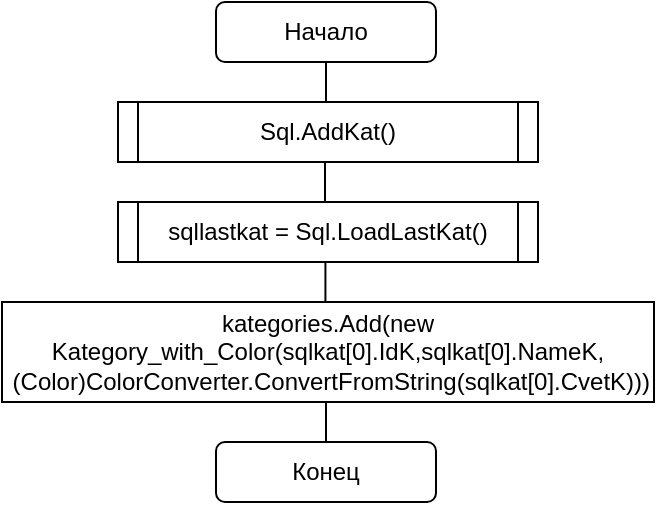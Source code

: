 <mxfile version="17.4.2" type="device"><diagram id="ml0OEdssNHjhu5QTCGbr" name="Страница 1"><mxGraphModel dx="1038" dy="660" grid="1" gridSize="10" guides="1" tooltips="1" connect="1" arrows="1" fold="1" page="1" pageScale="1" pageWidth="850" pageHeight="1100" math="0" shadow="0"><root><mxCell id="0"/><mxCell id="1" parent="0"/><mxCell id="8qgngSN1JKnpJw_fNwEq-1" value="Начало" style="rounded=1;whiteSpace=wrap;html=1;" parent="1" vertex="1"><mxGeometry x="369" y="180" width="110" height="30" as="geometry"/></mxCell><mxCell id="8qgngSN1JKnpJw_fNwEq-2" value="" style="endArrow=none;html=1;rounded=0;entryX=0.5;entryY=1;entryDx=0;entryDy=0;" parent="1" target="8qgngSN1JKnpJw_fNwEq-1" edge="1"><mxGeometry width="50" height="50" relative="1" as="geometry"><mxPoint x="424" y="230" as="sourcePoint"/><mxPoint x="450" y="310" as="targetPoint"/></mxGeometry></mxCell><mxCell id="8qgngSN1JKnpJw_fNwEq-6" value="" style="group" parent="1" vertex="1" connectable="0"><mxGeometry x="320" y="230" width="210" height="30" as="geometry"/></mxCell><mxCell id="8qgngSN1JKnpJw_fNwEq-7" value="Sql.AddKat()" style="rounded=0;whiteSpace=wrap;html=1;" parent="8qgngSN1JKnpJw_fNwEq-6" vertex="1"><mxGeometry width="210" height="30" as="geometry"/></mxCell><mxCell id="8qgngSN1JKnpJw_fNwEq-8" value="" style="endArrow=none;html=1;rounded=0;" parent="8qgngSN1JKnpJw_fNwEq-6" edge="1"><mxGeometry width="50" height="50" relative="1" as="geometry"><mxPoint x="10.0" y="30" as="sourcePoint"/><mxPoint x="10.0" as="targetPoint"/></mxGeometry></mxCell><mxCell id="8qgngSN1JKnpJw_fNwEq-9" value="" style="endArrow=none;html=1;rounded=0;" parent="8qgngSN1JKnpJw_fNwEq-6" edge="1"><mxGeometry width="50" height="50" relative="1" as="geometry"><mxPoint x="200.0" y="30" as="sourcePoint"/><mxPoint x="200.0" as="targetPoint"/></mxGeometry></mxCell><mxCell id="8qgngSN1JKnpJw_fNwEq-10" value="" style="group" parent="1" vertex="1" connectable="0"><mxGeometry x="320" y="280" width="210" height="30" as="geometry"/></mxCell><mxCell id="8qgngSN1JKnpJw_fNwEq-11" value="sqllastkat = Sql.LoadLastKat()" style="rounded=0;whiteSpace=wrap;html=1;" parent="8qgngSN1JKnpJw_fNwEq-10" vertex="1"><mxGeometry width="210.0" height="30" as="geometry"/></mxCell><mxCell id="8qgngSN1JKnpJw_fNwEq-12" value="" style="endArrow=none;html=1;rounded=0;" parent="8qgngSN1JKnpJw_fNwEq-10" edge="1"><mxGeometry width="50" height="50" relative="1" as="geometry"><mxPoint x="10.0" y="30" as="sourcePoint"/><mxPoint x="10.0" as="targetPoint"/></mxGeometry></mxCell><mxCell id="8qgngSN1JKnpJw_fNwEq-13" value="" style="endArrow=none;html=1;rounded=0;" parent="8qgngSN1JKnpJw_fNwEq-10" edge="1"><mxGeometry width="50" height="50" relative="1" as="geometry"><mxPoint x="200.0" y="30" as="sourcePoint"/><mxPoint x="200.0" as="targetPoint"/></mxGeometry></mxCell><mxCell id="8qgngSN1JKnpJw_fNwEq-14" value="" style="endArrow=none;html=1;rounded=0;entryX=0.5;entryY=1;entryDx=0;entryDy=0;" parent="1" edge="1"><mxGeometry width="50" height="50" relative="1" as="geometry"><mxPoint x="423.5" y="280" as="sourcePoint"/><mxPoint x="423.5" y="260" as="targetPoint"/></mxGeometry></mxCell><mxCell id="8qgngSN1JKnpJw_fNwEq-17" value="" style="endArrow=none;html=1;rounded=0;entryX=0.5;entryY=1;entryDx=0;entryDy=0;" parent="1" edge="1"><mxGeometry width="50" height="50" relative="1" as="geometry"><mxPoint x="423.71" y="330" as="sourcePoint"/><mxPoint x="423.71" y="310" as="targetPoint"/></mxGeometry></mxCell><mxCell id="8qgngSN1JKnpJw_fNwEq-27" value="kategories.Add&lt;span&gt;(new Kategory_with_Color(sqlkat[0].IdK,sqlkat[0].NameK,&lt;br&gt;&lt;/span&gt;&lt;span&gt;&amp;nbsp;(Color)ColorConverter.ConvertFromString(sqlkat[0].CvetK)))&lt;/span&gt;&lt;span&gt;&lt;br&gt;&lt;/span&gt;" style="rounded=0;whiteSpace=wrap;html=1;" parent="1" vertex="1"><mxGeometry x="262" y="330" width="326" height="50" as="geometry"/></mxCell><mxCell id="8qgngSN1JKnpJw_fNwEq-29" value="Конец" style="rounded=1;whiteSpace=wrap;html=1;" parent="1" vertex="1"><mxGeometry x="369" y="400" width="110" height="30" as="geometry"/></mxCell><mxCell id="8qgngSN1JKnpJw_fNwEq-30" value="" style="endArrow=none;html=1;rounded=0;entryX=0.5;entryY=1;entryDx=0;entryDy=0;" parent="1" edge="1"><mxGeometry width="50" height="50" relative="1" as="geometry"><mxPoint x="424.0" y="400" as="sourcePoint"/><mxPoint x="424.0" y="380" as="targetPoint"/></mxGeometry></mxCell></root></mxGraphModel></diagram></mxfile>